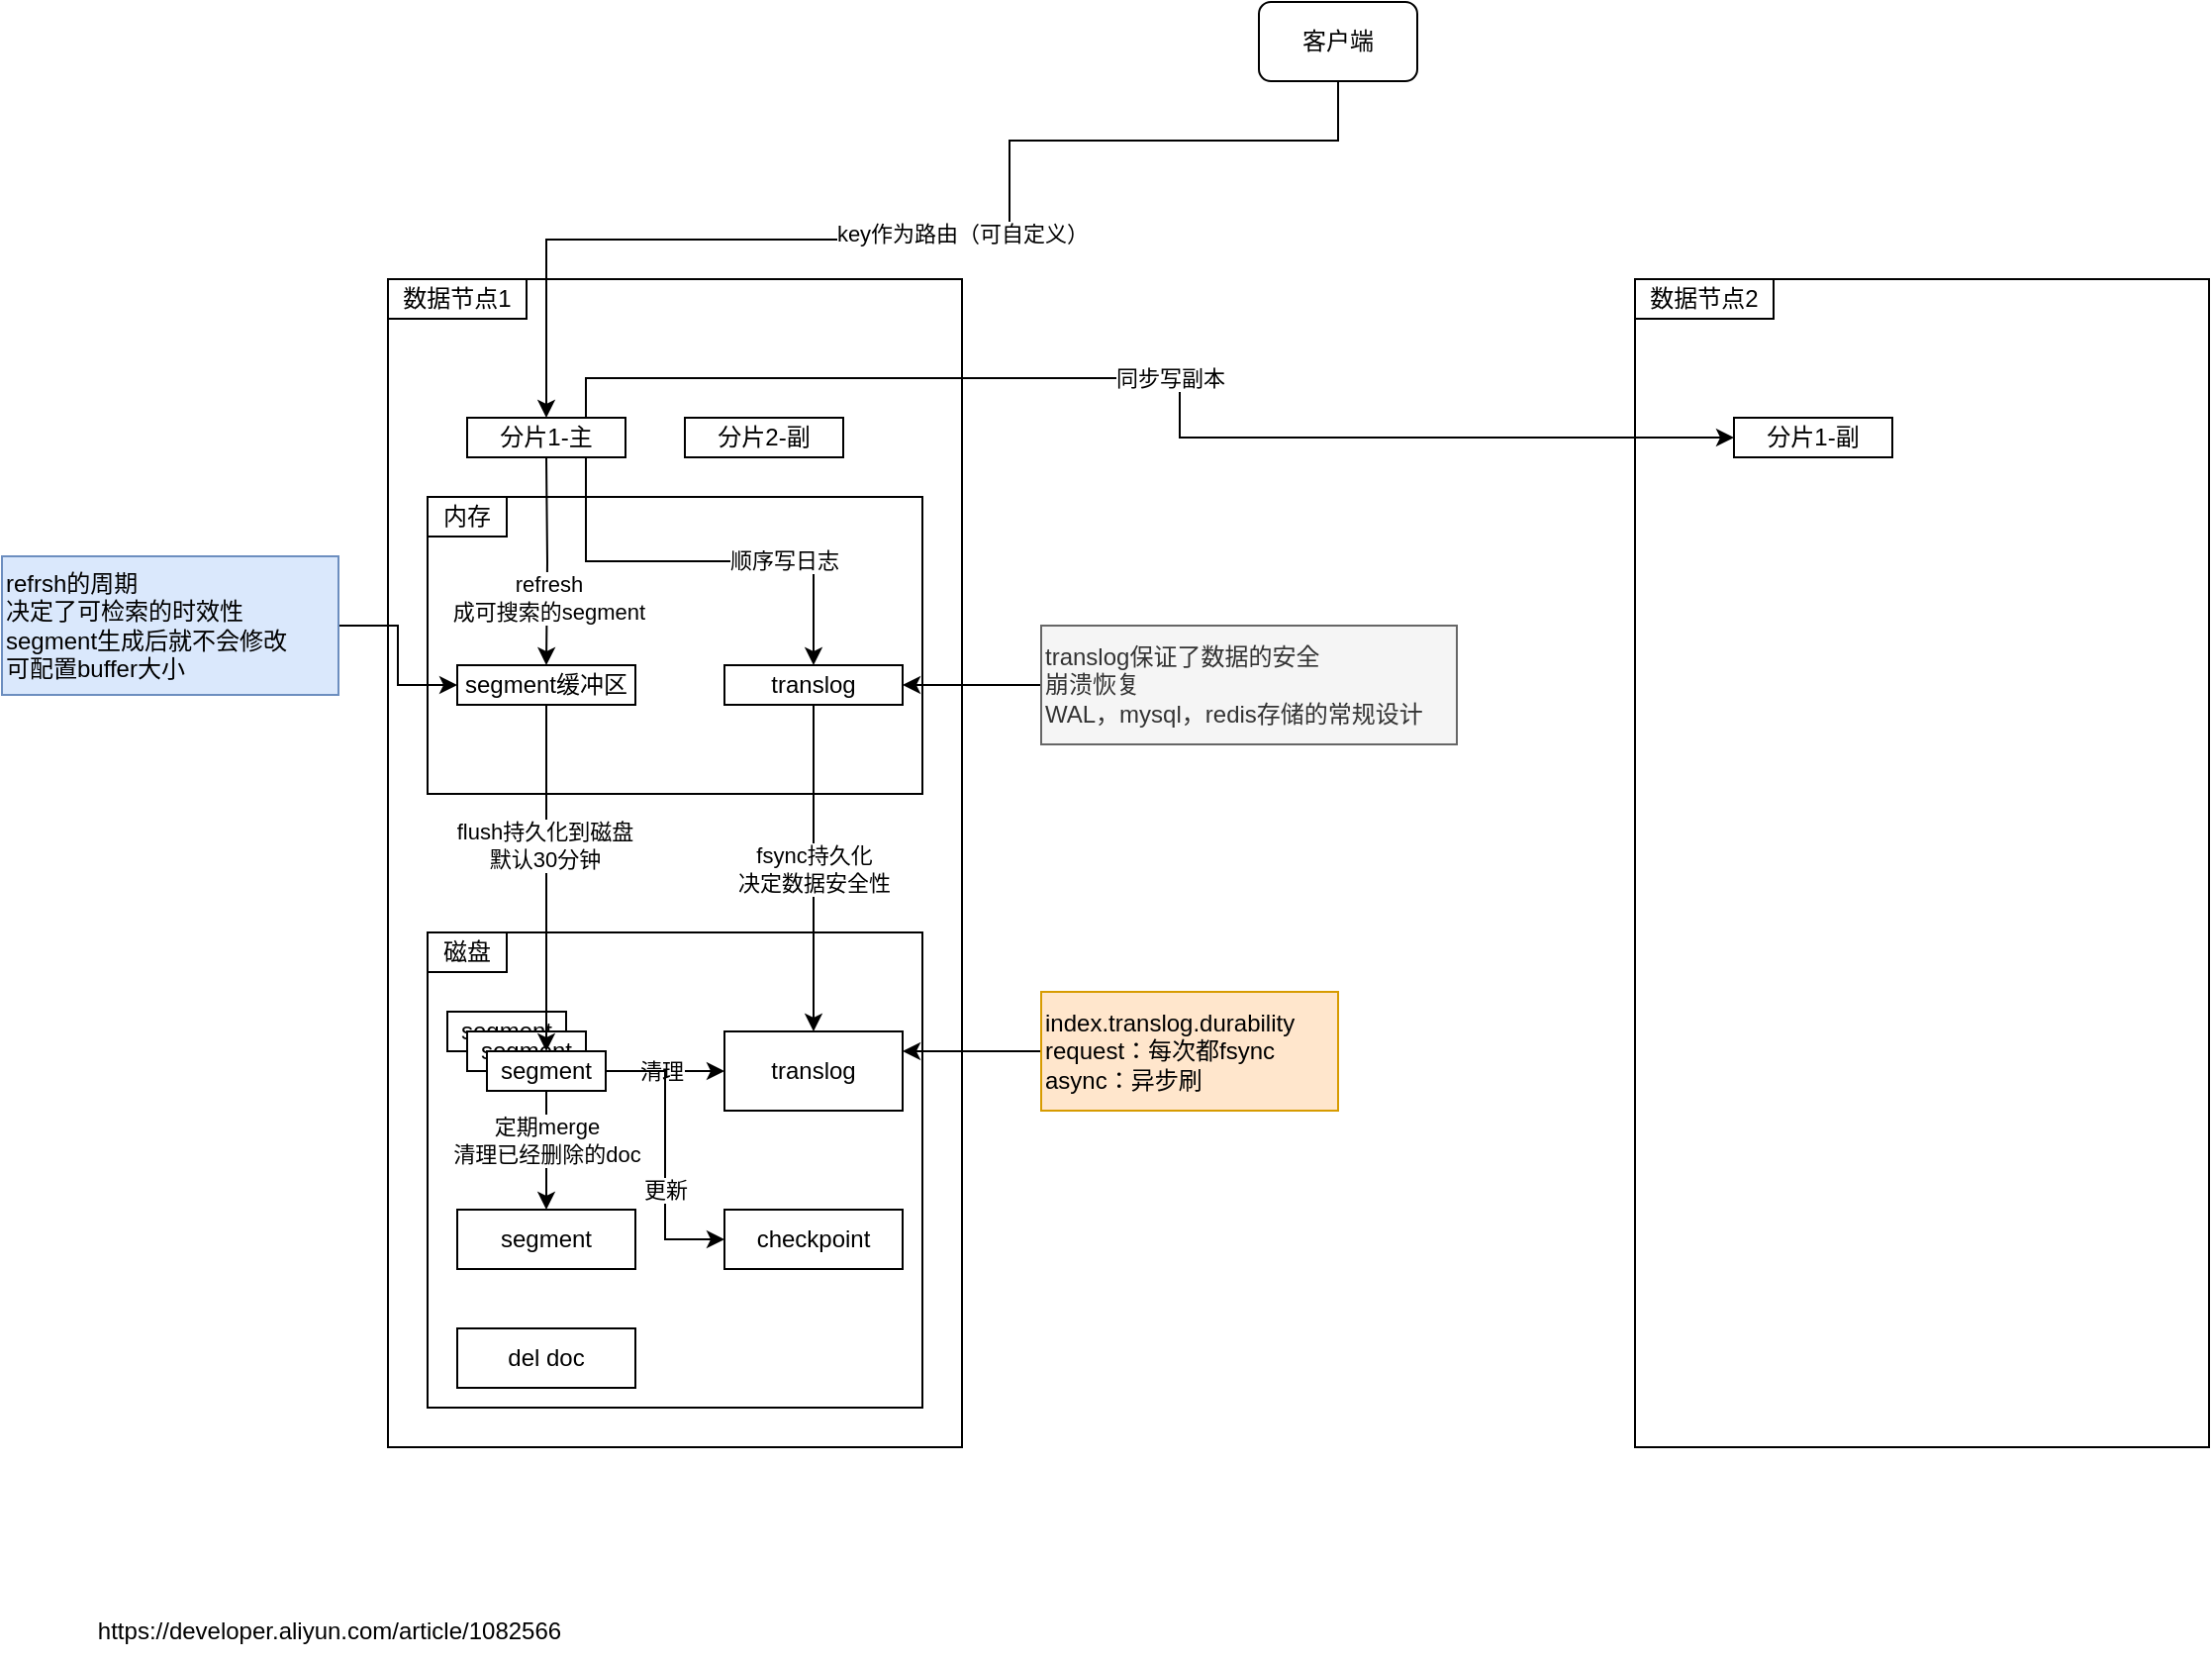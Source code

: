<mxfile version="26.1.1" pages="2">
  <diagram name="es" id="c3cB4l17CzinEFfTmNWS">
    <mxGraphModel dx="1877" dy="771" grid="1" gridSize="10" guides="1" tooltips="1" connect="1" arrows="1" fold="1" page="1" pageScale="1" pageWidth="827" pageHeight="1169" math="0" shadow="0">
      <root>
        <mxCell id="0" />
        <mxCell id="1" parent="0" />
        <mxCell id="gfp4Hjq4H9kUBLCGHOVR-7" value="" style="rounded=0;whiteSpace=wrap;html=1;fillColor=none;" vertex="1" parent="1">
          <mxGeometry x="40" y="490" width="250" height="150" as="geometry" />
        </mxCell>
        <mxCell id="gfp4Hjq4H9kUBLCGHOVR-11" style="edgeStyle=orthogonalEdgeStyle;rounded=0;orthogonalLoop=1;jettySize=auto;html=1;exitX=0.5;exitY=1;exitDx=0;exitDy=0;entryX=0.5;entryY=0;entryDx=0;entryDy=0;" edge="1" parent="1" source="gfp4Hjq4H9kUBLCGHOVR-1" target="gfp4Hjq4H9kUBLCGHOVR-5">
          <mxGeometry relative="1" as="geometry">
            <Array as="points">
              <mxPoint x="500" y="310" />
              <mxPoint x="334" y="310" />
              <mxPoint x="334" y="360" />
              <mxPoint x="100" y="360" />
            </Array>
          </mxGeometry>
        </mxCell>
        <mxCell id="gfp4Hjq4H9kUBLCGHOVR-12" value="key作为路由（可自定义）" style="edgeLabel;html=1;align=center;verticalAlign=middle;resizable=0;points=[];" vertex="1" connectable="0" parent="gfp4Hjq4H9kUBLCGHOVR-11">
          <mxGeometry x="-0.052" y="-3" relative="1" as="geometry">
            <mxPoint as="offset" />
          </mxGeometry>
        </mxCell>
        <mxCell id="gfp4Hjq4H9kUBLCGHOVR-1" value="客户端" style="rounded=1;whiteSpace=wrap;html=1;" vertex="1" parent="1">
          <mxGeometry x="460" y="240" width="80" height="40" as="geometry" />
        </mxCell>
        <mxCell id="gfp4Hjq4H9kUBLCGHOVR-3" value="" style="rounded=0;whiteSpace=wrap;html=1;fillColor=none;" vertex="1" parent="1">
          <mxGeometry x="20" y="380" width="290" height="590" as="geometry" />
        </mxCell>
        <mxCell id="gfp4Hjq4H9kUBLCGHOVR-4" value="数据节点1" style="rounded=0;whiteSpace=wrap;html=1;" vertex="1" parent="1">
          <mxGeometry x="20" y="380" width="70" height="20" as="geometry" />
        </mxCell>
        <mxCell id="gfp4Hjq4H9kUBLCGHOVR-13" style="edgeStyle=orthogonalEdgeStyle;rounded=0;orthogonalLoop=1;jettySize=auto;html=1;entryX=0.5;entryY=0;entryDx=0;entryDy=0;" edge="1" parent="1" target="gfp4Hjq4H9kUBLCGHOVR-9">
          <mxGeometry relative="1" as="geometry">
            <mxPoint x="100" y="470" as="sourcePoint" />
          </mxGeometry>
        </mxCell>
        <mxCell id="gfp4Hjq4H9kUBLCGHOVR-14" value="refresh&lt;div&gt;成可搜索的segment&lt;/div&gt;" style="edgeLabel;html=1;align=center;verticalAlign=middle;resizable=0;points=[];" vertex="1" connectable="0" parent="gfp4Hjq4H9kUBLCGHOVR-13">
          <mxGeometry x="-0.1" relative="1" as="geometry">
            <mxPoint y="23" as="offset" />
          </mxGeometry>
        </mxCell>
        <mxCell id="gfp4Hjq4H9kUBLCGHOVR-23" style="edgeStyle=orthogonalEdgeStyle;rounded=0;orthogonalLoop=1;jettySize=auto;html=1;exitX=0.75;exitY=1;exitDx=0;exitDy=0;entryX=0.5;entryY=0;entryDx=0;entryDy=0;" edge="1" parent="1" source="gfp4Hjq4H9kUBLCGHOVR-5" target="gfp4Hjq4H9kUBLCGHOVR-10">
          <mxGeometry relative="1" as="geometry" />
        </mxCell>
        <mxCell id="gfp4Hjq4H9kUBLCGHOVR-24" value="顺序写日志" style="edgeLabel;html=1;align=center;verticalAlign=middle;resizable=0;points=[];" vertex="1" connectable="0" parent="gfp4Hjq4H9kUBLCGHOVR-23">
          <mxGeometry x="-0.003" y="1" relative="1" as="geometry">
            <mxPoint x="43" as="offset" />
          </mxGeometry>
        </mxCell>
        <mxCell id="gfp4Hjq4H9kUBLCGHOVR-52" value="同步写副本" style="edgeStyle=orthogonalEdgeStyle;rounded=0;orthogonalLoop=1;jettySize=auto;html=1;exitX=0.75;exitY=0;exitDx=0;exitDy=0;entryX=0;entryY=0.5;entryDx=0;entryDy=0;" edge="1" parent="1" source="gfp4Hjq4H9kUBLCGHOVR-5" target="gfp4Hjq4H9kUBLCGHOVR-51">
          <mxGeometry relative="1" as="geometry" />
        </mxCell>
        <mxCell id="gfp4Hjq4H9kUBLCGHOVR-5" value="分片1-主" style="rounded=0;whiteSpace=wrap;html=1;" vertex="1" parent="1">
          <mxGeometry x="60" y="450" width="80" height="20" as="geometry" />
        </mxCell>
        <mxCell id="gfp4Hjq4H9kUBLCGHOVR-6" value="分片2-副" style="rounded=0;whiteSpace=wrap;html=1;" vertex="1" parent="1">
          <mxGeometry x="170" y="450" width="80" height="20" as="geometry" />
        </mxCell>
        <mxCell id="gfp4Hjq4H9kUBLCGHOVR-8" value="内存" style="rounded=0;whiteSpace=wrap;html=1;" vertex="1" parent="1">
          <mxGeometry x="40" y="490" width="40" height="20" as="geometry" />
        </mxCell>
        <mxCell id="gfp4Hjq4H9kUBLCGHOVR-9" value="segment缓冲区" style="rounded=0;whiteSpace=wrap;html=1;" vertex="1" parent="1">
          <mxGeometry x="55" y="575" width="90" height="20" as="geometry" />
        </mxCell>
        <mxCell id="gfp4Hjq4H9kUBLCGHOVR-38" style="edgeStyle=orthogonalEdgeStyle;rounded=0;orthogonalLoop=1;jettySize=auto;html=1;entryX=0.5;entryY=0;entryDx=0;entryDy=0;" edge="1" parent="1" source="gfp4Hjq4H9kUBLCGHOVR-10" target="gfp4Hjq4H9kUBLCGHOVR-37">
          <mxGeometry relative="1" as="geometry" />
        </mxCell>
        <mxCell id="gfp4Hjq4H9kUBLCGHOVR-39" value="fsync持久化&lt;br&gt;决定数据安全性" style="edgeLabel;html=1;align=center;verticalAlign=middle;resizable=0;points=[];" vertex="1" connectable="0" parent="gfp4Hjq4H9kUBLCGHOVR-38">
          <mxGeometry x="-0.001" relative="1" as="geometry">
            <mxPoint as="offset" />
          </mxGeometry>
        </mxCell>
        <mxCell id="gfp4Hjq4H9kUBLCGHOVR-10" value="translog" style="rounded=0;whiteSpace=wrap;html=1;" vertex="1" parent="1">
          <mxGeometry x="190" y="575" width="90" height="20" as="geometry" />
        </mxCell>
        <mxCell id="gfp4Hjq4H9kUBLCGHOVR-27" style="edgeStyle=orthogonalEdgeStyle;rounded=0;orthogonalLoop=1;jettySize=auto;html=1;entryX=0;entryY=0.5;entryDx=0;entryDy=0;" edge="1" parent="1" source="gfp4Hjq4H9kUBLCGHOVR-25" target="gfp4Hjq4H9kUBLCGHOVR-9">
          <mxGeometry relative="1" as="geometry">
            <mxPoint x="50" y="540" as="targetPoint" />
          </mxGeometry>
        </mxCell>
        <mxCell id="gfp4Hjq4H9kUBLCGHOVR-25" value="refrsh的周期&lt;div&gt;决定了可检索的时效性&lt;br&gt;segment生成后就不会修改&lt;br&gt;可配置buffer大小&lt;/div&gt;" style="text;html=1;align=left;verticalAlign=middle;resizable=0;points=[];autosize=1;strokeColor=#6c8ebf;fillColor=#dae8fc;" vertex="1" parent="1">
          <mxGeometry x="-175" y="520" width="170" height="70" as="geometry" />
        </mxCell>
        <mxCell id="gfp4Hjq4H9kUBLCGHOVR-29" style="edgeStyle=orthogonalEdgeStyle;rounded=0;orthogonalLoop=1;jettySize=auto;html=1;entryX=1;entryY=0.5;entryDx=0;entryDy=0;" edge="1" parent="1" source="gfp4Hjq4H9kUBLCGHOVR-28" target="gfp4Hjq4H9kUBLCGHOVR-10">
          <mxGeometry relative="1" as="geometry" />
        </mxCell>
        <mxCell id="gfp4Hjq4H9kUBLCGHOVR-28" value="translog保证了数据的安全&lt;br&gt;崩溃恢复&lt;br&gt;WAL，mysql，redis存储的常规设计" style="text;html=1;align=left;verticalAlign=middle;resizable=0;points=[];autosize=1;strokeColor=#666666;fillColor=#f5f5f5;fontColor=#333333;" vertex="1" parent="1">
          <mxGeometry x="350" y="555" width="210" height="60" as="geometry" />
        </mxCell>
        <mxCell id="gfp4Hjq4H9kUBLCGHOVR-30" value="" style="rounded=0;whiteSpace=wrap;html=1;fillColor=none;" vertex="1" parent="1">
          <mxGeometry x="40" y="710" width="250" height="240" as="geometry" />
        </mxCell>
        <mxCell id="gfp4Hjq4H9kUBLCGHOVR-31" value="磁盘" style="rounded=0;whiteSpace=wrap;html=1;" vertex="1" parent="1">
          <mxGeometry x="40" y="710" width="40" height="20" as="geometry" />
        </mxCell>
        <mxCell id="gfp4Hjq4H9kUBLCGHOVR-32" value="segment" style="rounded=0;whiteSpace=wrap;html=1;" vertex="1" parent="1">
          <mxGeometry x="50" y="750" width="60" height="20" as="geometry" />
        </mxCell>
        <mxCell id="gfp4Hjq4H9kUBLCGHOVR-33" value="segment" style="rounded=0;whiteSpace=wrap;html=1;" vertex="1" parent="1">
          <mxGeometry x="60" y="760" width="60" height="20" as="geometry" />
        </mxCell>
        <mxCell id="gfp4Hjq4H9kUBLCGHOVR-40" style="edgeStyle=orthogonalEdgeStyle;rounded=0;orthogonalLoop=1;jettySize=auto;html=1;" edge="1" parent="1" source="gfp4Hjq4H9kUBLCGHOVR-34" target="gfp4Hjq4H9kUBLCGHOVR-37">
          <mxGeometry relative="1" as="geometry" />
        </mxCell>
        <mxCell id="gfp4Hjq4H9kUBLCGHOVR-42" value="清理" style="edgeLabel;html=1;align=center;verticalAlign=middle;resizable=0;points=[];" vertex="1" connectable="0" parent="gfp4Hjq4H9kUBLCGHOVR-40">
          <mxGeometry x="-0.086" relative="1" as="geometry">
            <mxPoint as="offset" />
          </mxGeometry>
        </mxCell>
        <mxCell id="gfp4Hjq4H9kUBLCGHOVR-44" style="edgeStyle=orthogonalEdgeStyle;rounded=0;orthogonalLoop=1;jettySize=auto;html=1;exitX=0.5;exitY=1;exitDx=0;exitDy=0;entryX=0.5;entryY=0;entryDx=0;entryDy=0;" edge="1" parent="1" source="gfp4Hjq4H9kUBLCGHOVR-34" target="gfp4Hjq4H9kUBLCGHOVR-43">
          <mxGeometry relative="1" as="geometry" />
        </mxCell>
        <mxCell id="gfp4Hjq4H9kUBLCGHOVR-45" value="定期merge&lt;br&gt;清理已经删除的doc" style="edgeLabel;html=1;align=center;verticalAlign=middle;resizable=0;points=[];" vertex="1" connectable="0" parent="gfp4Hjq4H9kUBLCGHOVR-44">
          <mxGeometry x="-0.164" relative="1" as="geometry">
            <mxPoint as="offset" />
          </mxGeometry>
        </mxCell>
        <mxCell id="gfp4Hjq4H9kUBLCGHOVR-47" style="edgeStyle=orthogonalEdgeStyle;rounded=0;orthogonalLoop=1;jettySize=auto;html=1;exitX=1;exitY=0.5;exitDx=0;exitDy=0;entryX=0;entryY=0.5;entryDx=0;entryDy=0;" edge="1" parent="1" source="gfp4Hjq4H9kUBLCGHOVR-34" target="gfp4Hjq4H9kUBLCGHOVR-46">
          <mxGeometry relative="1" as="geometry" />
        </mxCell>
        <mxCell id="gfp4Hjq4H9kUBLCGHOVR-48" value="更新" style="edgeLabel;html=1;align=center;verticalAlign=middle;resizable=0;points=[];" vertex="1" connectable="0" parent="gfp4Hjq4H9kUBLCGHOVR-47">
          <mxGeometry x="0.241" relative="1" as="geometry">
            <mxPoint as="offset" />
          </mxGeometry>
        </mxCell>
        <mxCell id="gfp4Hjq4H9kUBLCGHOVR-34" value="segment" style="rounded=0;whiteSpace=wrap;html=1;" vertex="1" parent="1">
          <mxGeometry x="70" y="770" width="60" height="20" as="geometry" />
        </mxCell>
        <mxCell id="gfp4Hjq4H9kUBLCGHOVR-35" style="edgeStyle=orthogonalEdgeStyle;rounded=0;orthogonalLoop=1;jettySize=auto;html=1;exitX=0.5;exitY=1;exitDx=0;exitDy=0;entryX=0.5;entryY=0;entryDx=0;entryDy=0;" edge="1" parent="1" source="gfp4Hjq4H9kUBLCGHOVR-9" target="gfp4Hjq4H9kUBLCGHOVR-34">
          <mxGeometry relative="1" as="geometry" />
        </mxCell>
        <mxCell id="gfp4Hjq4H9kUBLCGHOVR-36" value="flush持久化到磁盘&lt;br&gt;默认30分钟" style="edgeLabel;html=1;align=center;verticalAlign=middle;resizable=0;points=[];" vertex="1" connectable="0" parent="gfp4Hjq4H9kUBLCGHOVR-35">
          <mxGeometry x="-0.189" y="-1" relative="1" as="geometry">
            <mxPoint as="offset" />
          </mxGeometry>
        </mxCell>
        <mxCell id="gfp4Hjq4H9kUBLCGHOVR-37" value="translog" style="rounded=0;whiteSpace=wrap;html=1;" vertex="1" parent="1">
          <mxGeometry x="190" y="760" width="90" height="40" as="geometry" />
        </mxCell>
        <mxCell id="gfp4Hjq4H9kUBLCGHOVR-43" value="segment" style="rounded=0;whiteSpace=wrap;html=1;" vertex="1" parent="1">
          <mxGeometry x="55" y="850" width="90" height="30" as="geometry" />
        </mxCell>
        <mxCell id="gfp4Hjq4H9kUBLCGHOVR-46" value="checkpoint" style="rounded=0;whiteSpace=wrap;html=1;" vertex="1" parent="1">
          <mxGeometry x="190" y="850" width="90" height="30" as="geometry" />
        </mxCell>
        <mxCell id="gfp4Hjq4H9kUBLCGHOVR-49" value="" style="rounded=0;whiteSpace=wrap;html=1;fillColor=none;" vertex="1" parent="1">
          <mxGeometry x="650" y="380" width="290" height="590" as="geometry" />
        </mxCell>
        <mxCell id="gfp4Hjq4H9kUBLCGHOVR-50" value="数据节点2" style="rounded=0;whiteSpace=wrap;html=1;" vertex="1" parent="1">
          <mxGeometry x="650" y="380" width="70" height="20" as="geometry" />
        </mxCell>
        <mxCell id="gfp4Hjq4H9kUBLCGHOVR-51" value="分片1-副" style="rounded=0;whiteSpace=wrap;html=1;" vertex="1" parent="1">
          <mxGeometry x="700" y="450" width="80" height="20" as="geometry" />
        </mxCell>
        <mxCell id="gfp4Hjq4H9kUBLCGHOVR-56" style="edgeStyle=orthogonalEdgeStyle;rounded=0;orthogonalLoop=1;jettySize=auto;html=1;entryX=1;entryY=0.25;entryDx=0;entryDy=0;" edge="1" parent="1" source="gfp4Hjq4H9kUBLCGHOVR-55" target="gfp4Hjq4H9kUBLCGHOVR-37">
          <mxGeometry relative="1" as="geometry" />
        </mxCell>
        <mxCell id="gfp4Hjq4H9kUBLCGHOVR-55" value="index.translog.durability&lt;br&gt;request：每次都fsync&lt;br&gt;async：异步刷" style="text;html=1;align=left;verticalAlign=middle;resizable=0;points=[];autosize=1;strokeColor=#d79b00;fillColor=#ffe6cc;" vertex="1" parent="1">
          <mxGeometry x="350" y="740" width="150" height="60" as="geometry" />
        </mxCell>
        <mxCell id="gfp4Hjq4H9kUBLCGHOVR-57" value="del doc" style="rounded=0;whiteSpace=wrap;html=1;" vertex="1" parent="1">
          <mxGeometry x="55" y="910" width="90" height="30" as="geometry" />
        </mxCell>
        <mxCell id="gfp4Hjq4H9kUBLCGHOVR-58" value="https://developer.aliyun.com/article/1082566" style="text;html=1;align=center;verticalAlign=middle;resizable=0;points=[];autosize=1;strokeColor=none;fillColor=none;" vertex="1" parent="1">
          <mxGeometry x="-140" y="1048" width="260" height="30" as="geometry" />
        </mxCell>
      </root>
    </mxGraphModel>
  </diagram>
  <diagram id="HtjlyvYrdgTbRT1da4rH" name="大模型">
    <mxGraphModel dx="2034" dy="887" grid="1" gridSize="10" guides="1" tooltips="1" connect="1" arrows="1" fold="1" page="1" pageScale="1" pageWidth="827" pageHeight="1169" math="0" shadow="0">
      <root>
        <mxCell id="0" />
        <mxCell id="1" parent="0" />
        <mxCell id="-ScDWW_V6jiQ_rjggYxO-9" style="edgeStyle=orthogonalEdgeStyle;rounded=0;orthogonalLoop=1;jettySize=auto;html=1;exitX=0.5;exitY=1;exitDx=0;exitDy=0;entryX=0.5;entryY=0;entryDx=0;entryDy=0;" edge="1" parent="1" source="-ScDWW_V6jiQ_rjggYxO-1" target="-ScDWW_V6jiQ_rjggYxO-2">
          <mxGeometry relative="1" as="geometry" />
        </mxCell>
        <mxCell id="-ScDWW_V6jiQ_rjggYxO-1" value="文档解析" style="rounded=1;whiteSpace=wrap;html=1;" vertex="1" parent="1">
          <mxGeometry x="354" y="290" width="120" height="60" as="geometry" />
        </mxCell>
        <mxCell id="-ScDWW_V6jiQ_rjggYxO-10" style="edgeStyle=orthogonalEdgeStyle;rounded=0;orthogonalLoop=1;jettySize=auto;html=1;exitX=0.5;exitY=1;exitDx=0;exitDy=0;entryX=0.5;entryY=0;entryDx=0;entryDy=0;" edge="1" parent="1" source="-ScDWW_V6jiQ_rjggYxO-2" target="-ScDWW_V6jiQ_rjggYxO-3">
          <mxGeometry relative="1" as="geometry" />
        </mxCell>
        <mxCell id="-ScDWW_V6jiQ_rjggYxO-19" style="edgeStyle=orthogonalEdgeStyle;rounded=0;orthogonalLoop=1;jettySize=auto;html=1;exitX=0;exitY=0.5;exitDx=0;exitDy=0;entryX=1;entryY=0.5;entryDx=0;entryDy=0;" edge="1" parent="1" source="-ScDWW_V6jiQ_rjggYxO-2" target="-ScDWW_V6jiQ_rjggYxO-18">
          <mxGeometry relative="1" as="geometry" />
        </mxCell>
        <mxCell id="-ScDWW_V6jiQ_rjggYxO-21" style="edgeStyle=orthogonalEdgeStyle;rounded=0;orthogonalLoop=1;jettySize=auto;html=1;exitX=0;exitY=0.5;exitDx=0;exitDy=0;entryX=1;entryY=0.5;entryDx=0;entryDy=0;" edge="1" parent="1" source="-ScDWW_V6jiQ_rjggYxO-2" target="-ScDWW_V6jiQ_rjggYxO-20">
          <mxGeometry relative="1" as="geometry" />
        </mxCell>
        <mxCell id="-ScDWW_V6jiQ_rjggYxO-28" style="edgeStyle=orthogonalEdgeStyle;rounded=0;orthogonalLoop=1;jettySize=auto;html=1;exitX=0;exitY=0.5;exitDx=0;exitDy=0;entryX=1;entryY=0.5;entryDx=0;entryDy=0;" edge="1" parent="1" source="-ScDWW_V6jiQ_rjggYxO-2" target="-ScDWW_V6jiQ_rjggYxO-27">
          <mxGeometry relative="1" as="geometry" />
        </mxCell>
        <mxCell id="-ScDWW_V6jiQ_rjggYxO-2" value="文档分片" style="rounded=1;whiteSpace=wrap;html=1;" vertex="1" parent="1">
          <mxGeometry x="354" y="420" width="120" height="60" as="geometry" />
        </mxCell>
        <mxCell id="-ScDWW_V6jiQ_rjggYxO-11" style="edgeStyle=orthogonalEdgeStyle;rounded=0;orthogonalLoop=1;jettySize=auto;html=1;exitX=0.5;exitY=1;exitDx=0;exitDy=0;entryX=0.5;entryY=0;entryDx=0;entryDy=0;" edge="1" parent="1" source="-ScDWW_V6jiQ_rjggYxO-3" target="-ScDWW_V6jiQ_rjggYxO-5">
          <mxGeometry relative="1" as="geometry" />
        </mxCell>
        <mxCell id="-ScDWW_V6jiQ_rjggYxO-25" style="edgeStyle=orthogonalEdgeStyle;rounded=0;orthogonalLoop=1;jettySize=auto;html=1;entryX=1;entryY=0.5;entryDx=0;entryDy=0;" edge="1" parent="1" source="-ScDWW_V6jiQ_rjggYxO-3" target="-ScDWW_V6jiQ_rjggYxO-23">
          <mxGeometry relative="1" as="geometry" />
        </mxCell>
        <mxCell id="-ScDWW_V6jiQ_rjggYxO-3" value="内容embedding" style="rounded=1;whiteSpace=wrap;html=1;" vertex="1" parent="1">
          <mxGeometry x="354" y="540" width="120" height="60" as="geometry" />
        </mxCell>
        <mxCell id="-ScDWW_V6jiQ_rjggYxO-5" value="向量存储" style="rounded=1;whiteSpace=wrap;html=1;" vertex="1" parent="1">
          <mxGeometry x="490" y="660" width="120" height="60" as="geometry" />
        </mxCell>
        <mxCell id="-ScDWW_V6jiQ_rjggYxO-12" style="edgeStyle=orthogonalEdgeStyle;rounded=0;orthogonalLoop=1;jettySize=auto;html=1;exitX=0.5;exitY=1;exitDx=0;exitDy=0;entryX=0.5;entryY=0;entryDx=0;entryDy=0;" edge="1" parent="1" source="-ScDWW_V6jiQ_rjggYxO-6" target="-ScDWW_V6jiQ_rjggYxO-5">
          <mxGeometry relative="1" as="geometry" />
        </mxCell>
        <mxCell id="-ScDWW_V6jiQ_rjggYxO-6" value="多路检索" style="rounded=1;whiteSpace=wrap;html=1;" vertex="1" parent="1">
          <mxGeometry x="630" y="540" width="120" height="60" as="geometry" />
        </mxCell>
        <mxCell id="-ScDWW_V6jiQ_rjggYxO-13" style="edgeStyle=orthogonalEdgeStyle;rounded=0;orthogonalLoop=1;jettySize=auto;html=1;exitX=0.5;exitY=1;exitDx=0;exitDy=0;entryX=0.5;entryY=0;entryDx=0;entryDy=0;" edge="1" parent="1" source="-ScDWW_V6jiQ_rjggYxO-7" target="-ScDWW_V6jiQ_rjggYxO-6">
          <mxGeometry relative="1" as="geometry" />
        </mxCell>
        <mxCell id="-ScDWW_V6jiQ_rjggYxO-7" value="重排" style="rounded=1;whiteSpace=wrap;html=1;" vertex="1" parent="1">
          <mxGeometry x="630" y="420" width="120" height="60" as="geometry" />
        </mxCell>
        <mxCell id="-ScDWW_V6jiQ_rjggYxO-14" style="edgeStyle=orthogonalEdgeStyle;rounded=0;orthogonalLoop=1;jettySize=auto;html=1;exitX=0.5;exitY=1;exitDx=0;exitDy=0;entryX=0.5;entryY=0;entryDx=0;entryDy=0;" edge="1" parent="1" source="-ScDWW_V6jiQ_rjggYxO-8" target="-ScDWW_V6jiQ_rjggYxO-7">
          <mxGeometry relative="1" as="geometry" />
        </mxCell>
        <mxCell id="-ScDWW_V6jiQ_rjggYxO-17" style="edgeStyle=orthogonalEdgeStyle;rounded=0;orthogonalLoop=1;jettySize=auto;html=1;" edge="1" parent="1" source="-ScDWW_V6jiQ_rjggYxO-8" target="-ScDWW_V6jiQ_rjggYxO-16">
          <mxGeometry relative="1" as="geometry" />
        </mxCell>
        <mxCell id="-ScDWW_V6jiQ_rjggYxO-8" value="query改写" style="rounded=1;whiteSpace=wrap;html=1;" vertex="1" parent="1">
          <mxGeometry x="630" y="290" width="120" height="60" as="geometry" />
        </mxCell>
        <mxCell id="-ScDWW_V6jiQ_rjggYxO-16" value="LLM" style="rounded=1;whiteSpace=wrap;html=1;" vertex="1" parent="1">
          <mxGeometry x="860" y="290" width="120" height="60" as="geometry" />
        </mxCell>
        <mxCell id="-ScDWW_V6jiQ_rjggYxO-24" style="edgeStyle=orthogonalEdgeStyle;rounded=0;orthogonalLoop=1;jettySize=auto;html=1;exitX=0;exitY=0.5;exitDx=0;exitDy=0;entryX=0.5;entryY=0;entryDx=0;entryDy=0;" edge="1" parent="1" source="-ScDWW_V6jiQ_rjggYxO-18" target="-ScDWW_V6jiQ_rjggYxO-23">
          <mxGeometry relative="1" as="geometry" />
        </mxCell>
        <mxCell id="-ScDWW_V6jiQ_rjggYxO-18" value="语意分片" style="rounded=1;whiteSpace=wrap;html=1;" vertex="1" parent="1">
          <mxGeometry x="150" y="460" width="90" height="40" as="geometry" />
        </mxCell>
        <mxCell id="-ScDWW_V6jiQ_rjggYxO-20" value="固定窗口" style="rounded=1;whiteSpace=wrap;html=1;" vertex="1" parent="1">
          <mxGeometry x="150" y="370" width="90" height="40" as="geometry" />
        </mxCell>
        <mxCell id="-ScDWW_V6jiQ_rjggYxO-22" value="把段落进行embedding&lt;div&gt;然后计算段落之间的相似度&lt;/div&gt;&lt;div&gt;把大于谋阈值的合并在一起&lt;/div&gt;" style="text;html=1;align=left;verticalAlign=middle;resizable=0;points=[];autosize=1;strokeColor=#666666;fillColor=#f5f5f5;fontColor=#333333;" vertex="1" parent="1">
          <mxGeometry x="-60" y="440" width="170" height="60" as="geometry" />
        </mxCell>
        <mxCell id="-ScDWW_V6jiQ_rjggYxO-23" value="embedding模型" style="rounded=1;whiteSpace=wrap;html=1;" vertex="1" parent="1">
          <mxGeometry x="30" y="550" width="90" height="40" as="geometry" />
        </mxCell>
        <mxCell id="-ScDWW_V6jiQ_rjggYxO-27" value="固定窗口+重叠" style="rounded=1;whiteSpace=wrap;html=1;" vertex="1" parent="1">
          <mxGeometry x="150" y="290" width="90" height="40" as="geometry" />
        </mxCell>
        <mxCell id="-ScDWW_V6jiQ_rjggYxO-29" value="" style="rounded=0;whiteSpace=wrap;html=1;" vertex="1" parent="1">
          <mxGeometry x="-140" y="290" width="100" height="20" as="geometry" />
        </mxCell>
        <mxCell id="-ScDWW_V6jiQ_rjggYxO-30" value="" style="rounded=0;whiteSpace=wrap;html=1;" vertex="1" parent="1">
          <mxGeometry y="290" width="120" height="20" as="geometry" />
        </mxCell>
        <mxCell id="-ScDWW_V6jiQ_rjggYxO-32" value="重叠" style="rounded=0;whiteSpace=wrap;html=1;fillColor=#f5f5f5;fontColor=#333333;strokeColor=#666666;" vertex="1" parent="1">
          <mxGeometry x="-40" y="290" width="40" height="20" as="geometry" />
        </mxCell>
        <mxCell id="-ScDWW_V6jiQ_rjggYxO-33" value="" style="rounded=0;whiteSpace=wrap;html=1;fillColor=none;" vertex="1" parent="1">
          <mxGeometry x="-520" y="760" width="660" height="330" as="geometry" />
        </mxCell>
        <mxCell id="-ScDWW_V6jiQ_rjggYxO-34" value="统计型语言模型" style="rounded=0;whiteSpace=wrap;html=1;" vertex="1" parent="1">
          <mxGeometry x="-520" y="760" width="100" height="30" as="geometry" />
        </mxCell>
        <mxCell id="-ScDWW_V6jiQ_rjggYxO-35" value="N-gram" style="text;html=1;align=center;verticalAlign=middle;resizable=0;points=[];autosize=1;strokeColor=none;fillColor=none;" vertex="1" parent="1">
          <mxGeometry x="-500" y="820" width="60" height="30" as="geometry" />
        </mxCell>
        <mxCell id="-ScDWW_V6jiQ_rjggYxO-36" value="&lt;div&gt;&lt;b&gt;原理：&lt;/b&gt;&lt;/div&gt;句子：w1,w2,w3,w4,w5,w6,w7&lt;div&gt;P(w1...w7) = p(w1)p(w2|w1)p(w3|w,w1)-&amp;gt;所有的条件概率之积&lt;/div&gt;&lt;div&gt;一般不会是整个句子计算，所以会限制N个词，所以是N-gram，一般可能取N=5&lt;br&gt;&lt;br&gt;&lt;b&gt;局限性：&lt;/b&gt;&lt;/div&gt;&lt;div&gt;无法处理长句子，因为更长意味着计算量更大&lt;br&gt;没有考虑词的内在联系：比如apple在不同语境下可能表示水果或者手机&lt;br&gt;&lt;br&gt;&lt;b&gt;原因：&lt;/b&gt;&lt;/div&gt;&lt;div&gt;编码的向量是one-hot（独热编码），向量的维度等于词典的大小，每个向量&lt;b&gt;两两正交&lt;/b&gt;&lt;/div&gt;&lt;div&gt;上万或者百万的词典，会导致&lt;b&gt;维度灾难&lt;/b&gt;&lt;/div&gt;" style="text;html=1;align=left;verticalAlign=middle;resizable=0;points=[];autosize=1;strokeColor=none;fillColor=none;" vertex="1" parent="1">
          <mxGeometry x="-490" y="840" width="470" height="190" as="geometry" />
        </mxCell>
        <mxCell id="-ScDWW_V6jiQ_rjggYxO-37" value="https://www.cnblogs.com/guoyaohua/p/9240336.html" style="text;html=1;align=center;verticalAlign=middle;resizable=0;points=[];autosize=1;strokeColor=none;fillColor=none;" vertex="1" parent="1">
          <mxGeometry x="-520" y="730" width="300" height="30" as="geometry" />
        </mxCell>
      </root>
    </mxGraphModel>
  </diagram>
</mxfile>

